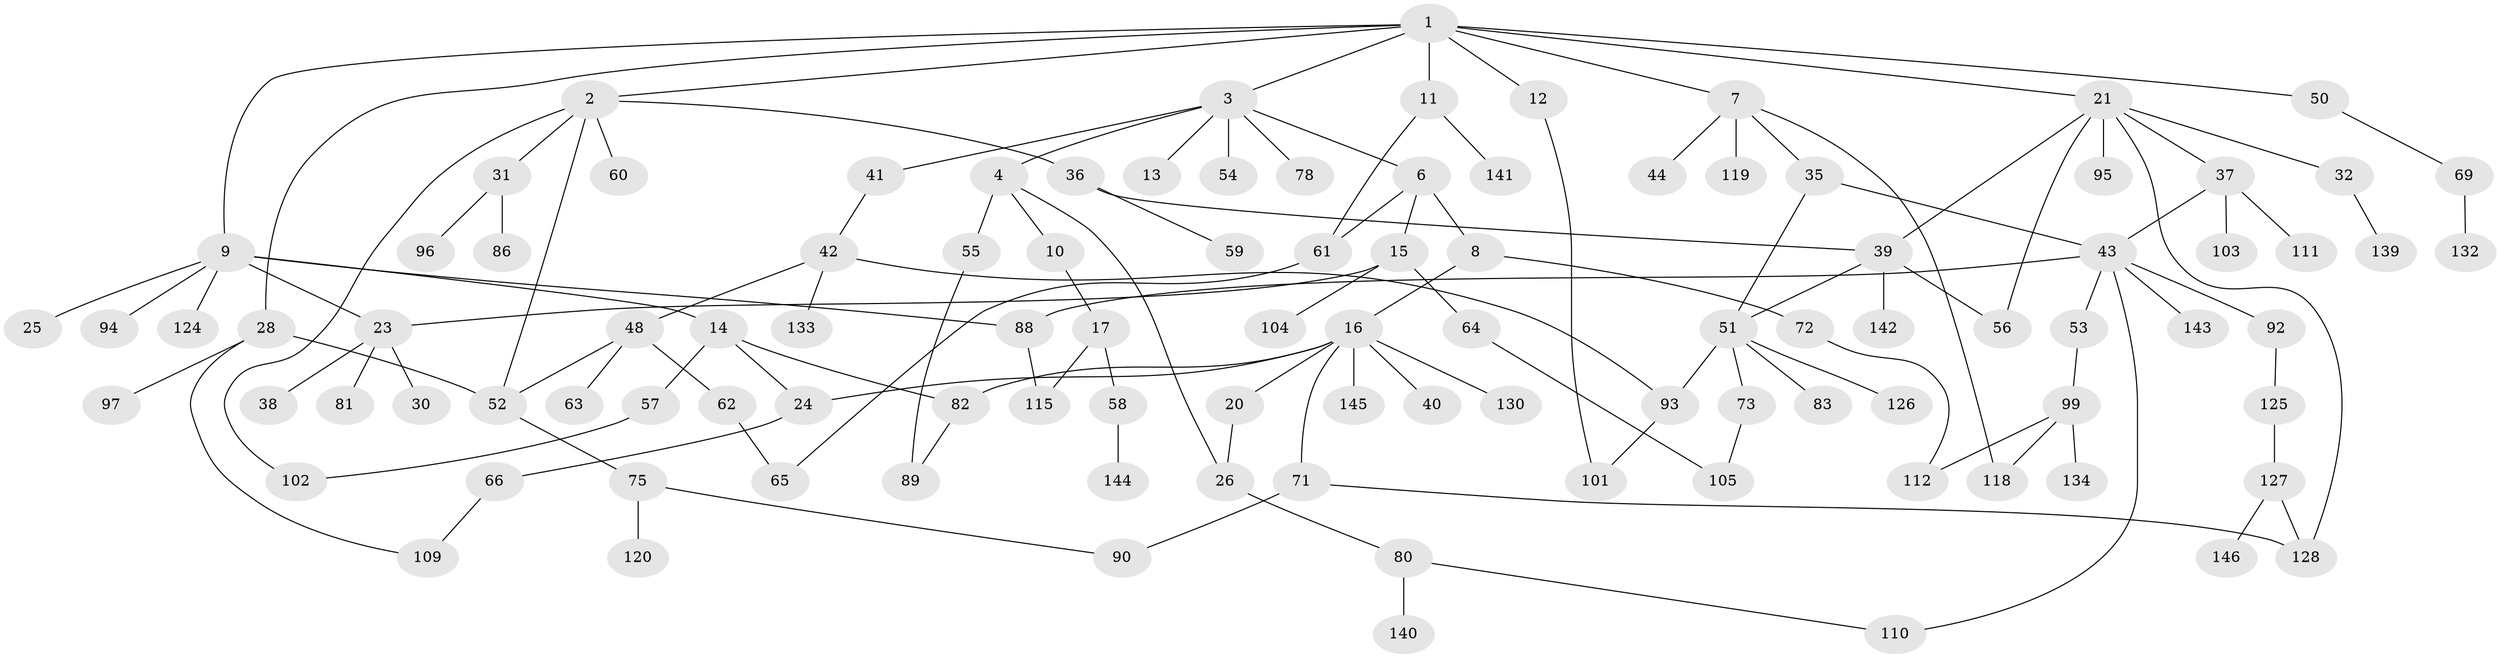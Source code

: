 // Generated by graph-tools (version 1.1) at 2025/23/03/03/25 07:23:33]
// undirected, 105 vertices, 130 edges
graph export_dot {
graph [start="1"]
  node [color=gray90,style=filled];
  1;
  2 [super="+5"];
  3 [super="+27"];
  4;
  6;
  7 [super="+22"];
  8 [super="+18"];
  9 [super="+47"];
  10;
  11 [super="+108"];
  12 [super="+67"];
  13;
  14 [super="+79"];
  15 [super="+19"];
  16 [super="+74"];
  17 [super="+114"];
  20 [super="+91"];
  21 [super="+87"];
  23 [super="+33"];
  24 [super="+121"];
  25 [super="+29"];
  26 [super="+34"];
  28 [super="+76"];
  30;
  31;
  32 [super="+49"];
  35;
  36;
  37;
  38;
  39 [super="+45"];
  40;
  41;
  42 [super="+46"];
  43 [super="+68"];
  44;
  48 [super="+135"];
  50 [super="+106"];
  51 [super="+70"];
  52 [super="+85"];
  53;
  54;
  55 [super="+77"];
  56;
  57;
  58;
  59;
  60;
  61;
  62;
  63;
  64;
  65 [super="+138"];
  66;
  69;
  71;
  72;
  73;
  75;
  78;
  80 [super="+123"];
  81 [super="+122"];
  82 [super="+84"];
  83;
  86;
  88 [super="+113"];
  89 [super="+107"];
  90 [super="+137"];
  92;
  93 [super="+98"];
  94 [super="+117"];
  95;
  96 [super="+129"];
  97;
  99 [super="+100"];
  101;
  102;
  103 [super="+116"];
  104;
  105;
  109;
  110;
  111;
  112 [super="+131"];
  115;
  118;
  119;
  120;
  124;
  125;
  126;
  127;
  128 [super="+136"];
  130;
  132;
  133;
  134;
  139;
  140;
  141;
  142;
  143;
  144;
  145;
  146;
  1 -- 2;
  1 -- 3;
  1 -- 7;
  1 -- 9;
  1 -- 11;
  1 -- 12;
  1 -- 21;
  1 -- 28;
  1 -- 50;
  2 -- 36;
  2 -- 102;
  2 -- 60;
  2 -- 52;
  2 -- 31;
  3 -- 4;
  3 -- 6;
  3 -- 13;
  3 -- 41;
  3 -- 78;
  3 -- 54;
  4 -- 10;
  4 -- 55;
  4 -- 26;
  6 -- 8;
  6 -- 15;
  6 -- 61;
  7 -- 35;
  7 -- 118;
  7 -- 119;
  7 -- 44;
  8 -- 16;
  8 -- 72;
  9 -- 14;
  9 -- 25;
  9 -- 88;
  9 -- 23;
  9 -- 124;
  9 -- 94;
  10 -- 17;
  11 -- 61;
  11 -- 141;
  12 -- 101;
  14 -- 57;
  14 -- 82;
  14 -- 24;
  15 -- 104;
  15 -- 64;
  15 -- 23;
  16 -- 20;
  16 -- 24;
  16 -- 40;
  16 -- 71;
  16 -- 130;
  16 -- 145;
  16 -- 82;
  17 -- 58;
  17 -- 115;
  20 -- 26;
  21 -- 32;
  21 -- 37;
  21 -- 56;
  21 -- 95;
  21 -- 39;
  21 -- 128;
  23 -- 30;
  23 -- 81;
  23 -- 38;
  24 -- 66;
  26 -- 80;
  28 -- 52;
  28 -- 109;
  28 -- 97;
  31 -- 86;
  31 -- 96;
  32 -- 139;
  35 -- 43;
  35 -- 51;
  36 -- 39;
  36 -- 59;
  37 -- 103;
  37 -- 111;
  37 -- 43;
  39 -- 142;
  39 -- 56;
  39 -- 51;
  41 -- 42;
  42 -- 133;
  42 -- 93;
  42 -- 48;
  43 -- 53;
  43 -- 143;
  43 -- 88;
  43 -- 92;
  43 -- 110;
  48 -- 62;
  48 -- 63;
  48 -- 52;
  50 -- 69;
  51 -- 93 [weight=2];
  51 -- 83;
  51 -- 73;
  51 -- 126;
  52 -- 75;
  53 -- 99;
  55 -- 89;
  57 -- 102;
  58 -- 144;
  61 -- 65;
  62 -- 65;
  64 -- 105;
  66 -- 109;
  69 -- 132;
  71 -- 90;
  71 -- 128;
  72 -- 112;
  73 -- 105;
  75 -- 120;
  75 -- 90;
  80 -- 140;
  80 -- 110;
  82 -- 89;
  88 -- 115;
  92 -- 125;
  93 -- 101;
  99 -- 134;
  99 -- 118;
  99 -- 112;
  125 -- 127;
  127 -- 146;
  127 -- 128;
}
